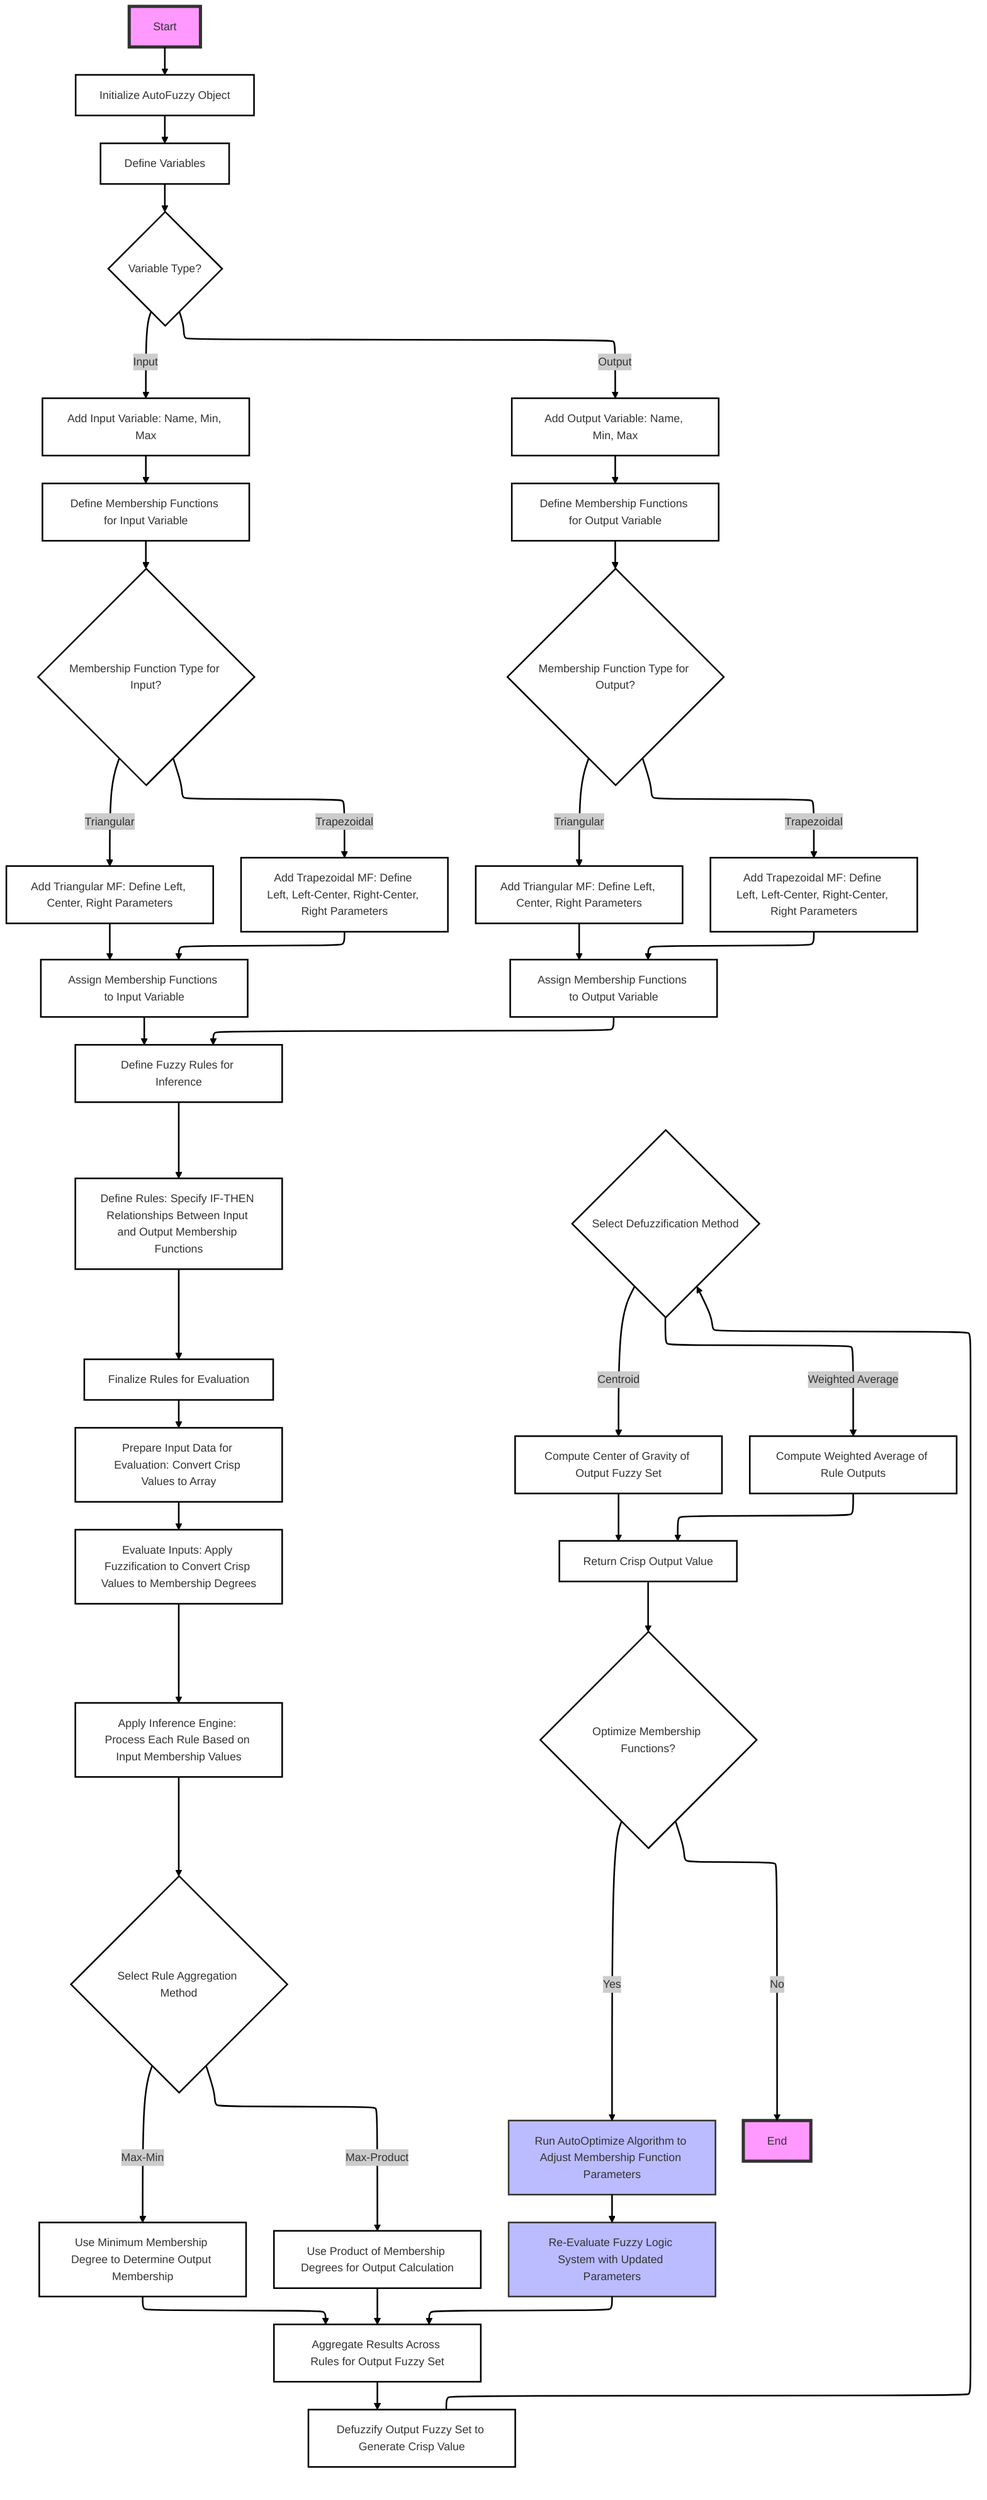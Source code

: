 ---
config:
  theme: neo
  layout: elk
---
graph TD
    A[Start] --> B[Initialize AutoFuzzy Object]
    B --> C[Define Variables]
    C --> D{Variable Type?}
    D -- Input --> E[Add Input Variable: Name, Min, Max]
    D -- Output --> F[Add Output Variable: Name, Min, Max]
    E --> G[Define Membership Functions for Input Variable]
    F --> H[Define Membership Functions for Output Variable]

    G --> I{Membership Function Type for Input?}
    H --> J{Membership Function Type for Output?}

    I -- Triangular --> K[Add Triangular MF: Define Left, Center, Right Parameters]
    I -- Trapezoidal --> L[Add Trapezoidal MF: Define Left, Left-Center, Right-Center, Right Parameters]
    J -- Triangular --> M[Add Triangular MF: Define Left, Center, Right Parameters]
    J -- Trapezoidal --> N[Add Trapezoidal MF: Define Left, Left-Center, Right-Center, Right Parameters]

    K --> O[Assign Membership Functions to Input Variable]
    L --> O
    M --> P[Assign Membership Functions to Output Variable]
    N --> P

    O --> Q[Define Fuzzy Rules for Inference]
    P --> Q

    Q --> R[Define Rules: Specify IF-THEN Relationships Between Input and Output Membership Functions]
    R --> S[Finalize Rules for Evaluation]

    S --> T[Prepare Input Data for Evaluation: Convert Crisp Values to Array]
    T --> U[Evaluate Inputs: Apply Fuzzification to Convert Crisp Values to Membership Degrees]

    U --> V[Apply Inference Engine: Process Each Rule Based on Input Membership Values]
    V --> W{Select Rule Aggregation Method}
    W -- Max-Min --> X[Use Minimum Membership Degree to Determine Output Membership]
    W -- Max-Product --> Y[Use Product of Membership Degrees for Output Calculation]

    X --> Z[Aggregate Results Across Rules for Output Fuzzy Set]
    Y --> Z

    Z --> AA[Defuzzify Output Fuzzy Set to Generate Crisp Value]
    AA --> AB{Select Defuzzification Method}
    AB -- Centroid --> AC[Compute Center of Gravity of Output Fuzzy Set]
    AB -- Weighted Average --> AD[Compute Weighted Average of Rule Outputs]

    AC --> AE[Return Crisp Output Value]
    AD --> AE

    AE --> AF{Optimize Membership Functions?}
    AF -- Yes --> AG[Run AutoOptimize Algorithm to Adjust Membership Function Parameters]
    AG --> AH[Re-Evaluate Fuzzy Logic System with Updated Parameters]
    AH --> Z

    AF -- No --> AI[End]

    style A fill:#f9f,stroke:#333,stroke-width:4px
    style AI fill:#f9f,stroke:#333,stroke-width:4px
    style AG fill:#bbf,stroke:#333,stroke-width:2px
    style AH fill:#bbf,stroke:#333,stroke-width:2px